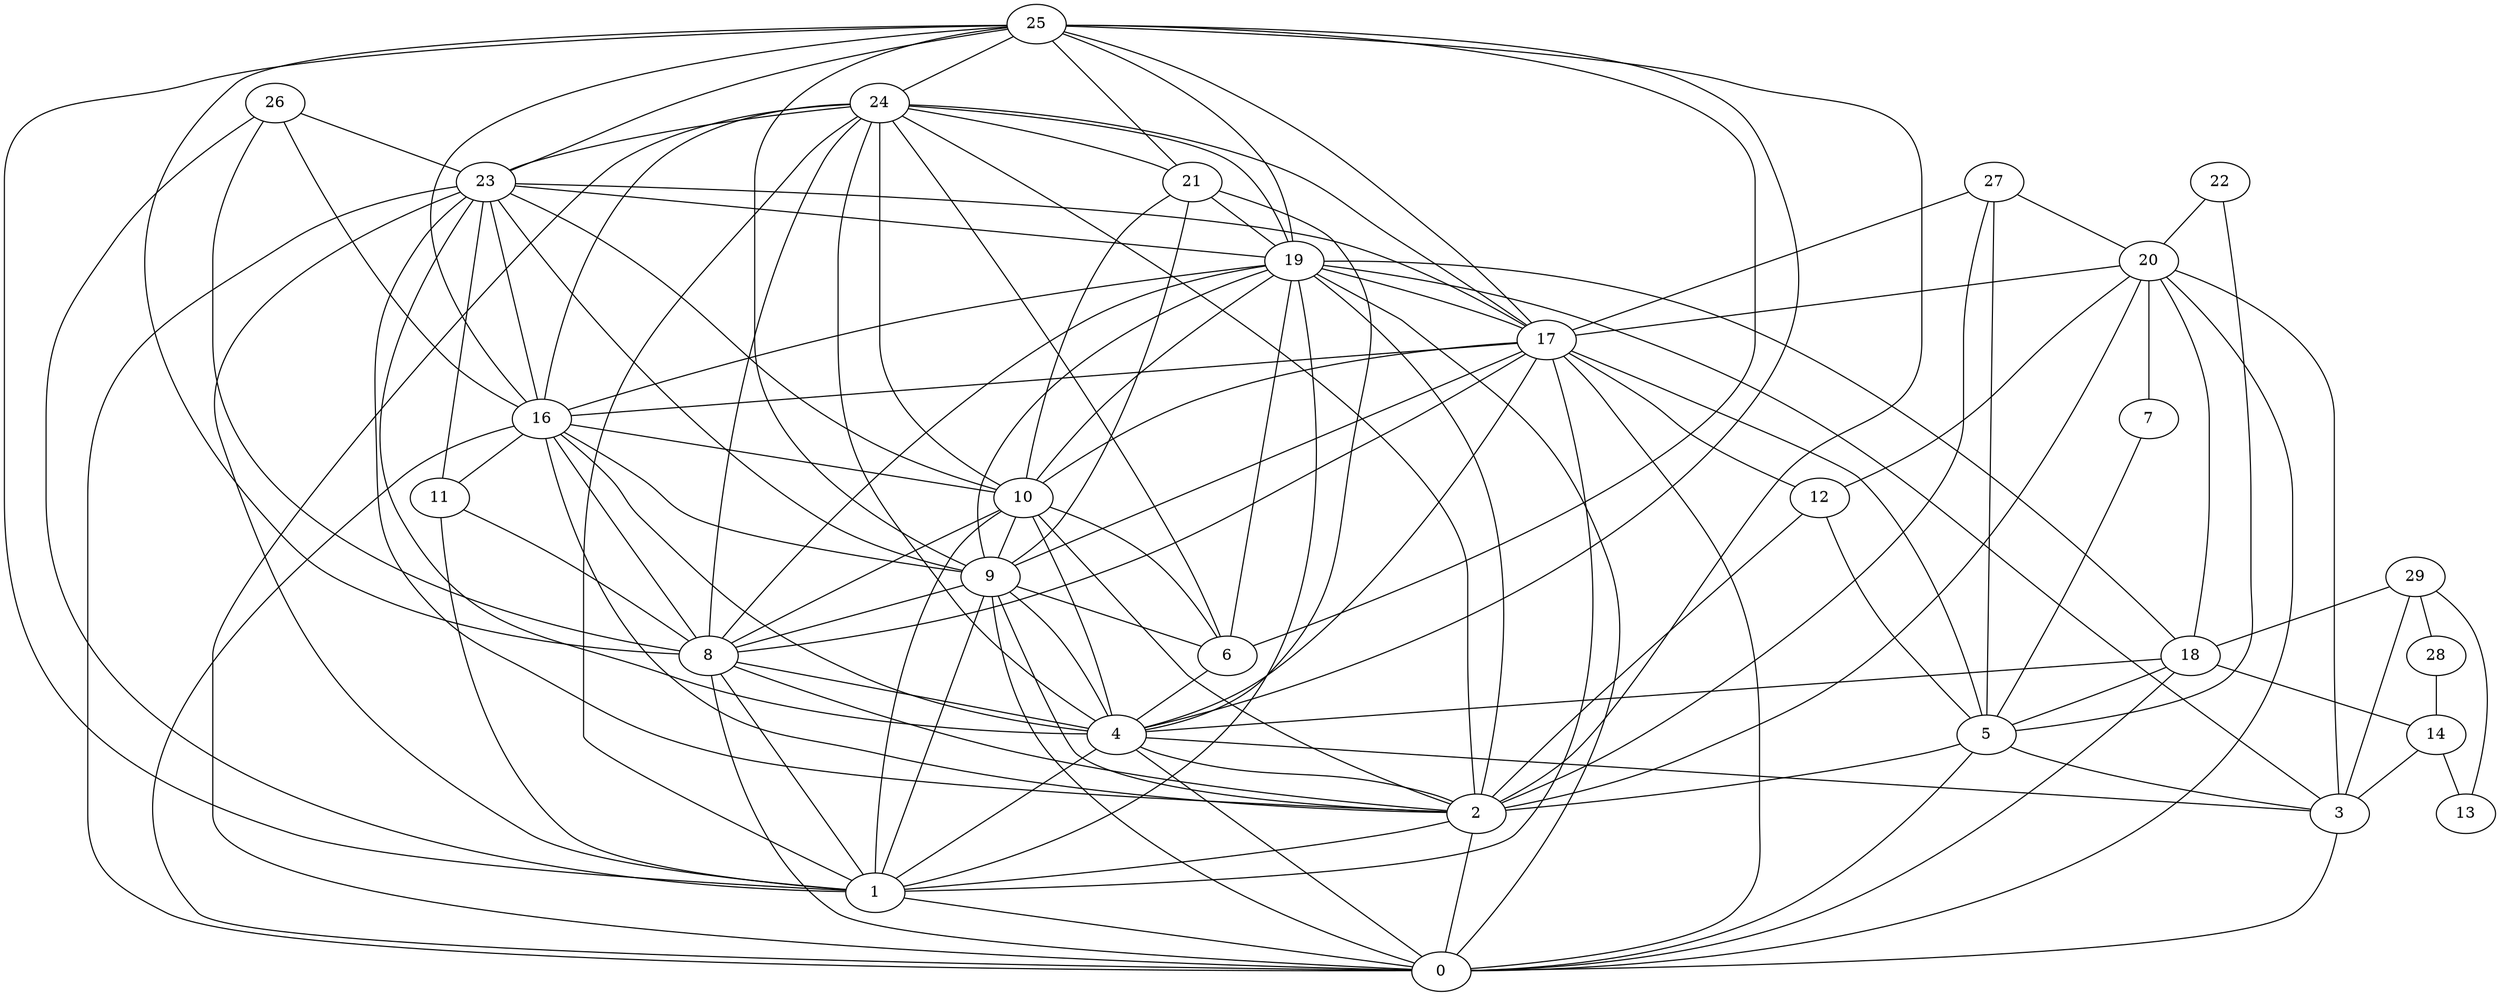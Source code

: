 digraph "sensornet-topology" {
label = "";
rankdir="BT";"0"->"1" [arrowhead = "both"] 
"0"->"2" [arrowhead = "both"] 
"0"->"3" [arrowhead = "both"] 
"0"->"4" [arrowhead = "both"] 
"0"->"5" [arrowhead = "both"] 
"0"->"8" [arrowhead = "both"] 
"0"->"9" [arrowhead = "both"] 
"0"->"16" [arrowhead = "both"] 
"0"->"17" [arrowhead = "both"] 
"0"->"18" [arrowhead = "both"] 
"0"->"19" [arrowhead = "both"] 
"0"->"20" [arrowhead = "both"] 
"0"->"23" [arrowhead = "both"] 
"0"->"24" [arrowhead = "both"] 
"1"->"2" [arrowhead = "both"] 
"1"->"4" [arrowhead = "both"] 
"1"->"8" [arrowhead = "both"] 
"1"->"9" [arrowhead = "both"] 
"1"->"10" [arrowhead = "both"] 
"1"->"11" [arrowhead = "both"] 
"1"->"17" [arrowhead = "both"] 
"1"->"19" [arrowhead = "both"] 
"1"->"23" [arrowhead = "both"] 
"1"->"24" [arrowhead = "both"] 
"1"->"25" [arrowhead = "both"] 
"1"->"26" [arrowhead = "both"] 
"2"->"4" [arrowhead = "both"] 
"2"->"5" [arrowhead = "both"] 
"2"->"8" [arrowhead = "both"] 
"2"->"9" [arrowhead = "both"] 
"2"->"10" [arrowhead = "both"] 
"2"->"12" [arrowhead = "both"] 
"2"->"16" [arrowhead = "both"] 
"2"->"19" [arrowhead = "both"] 
"2"->"20" [arrowhead = "both"] 
"2"->"23" [arrowhead = "both"] 
"2"->"24" [arrowhead = "both"] 
"2"->"25" [arrowhead = "both"] 
"2"->"27" [arrowhead = "both"] 
"3"->"4" [arrowhead = "both"] 
"3"->"5" [arrowhead = "both"] 
"3"->"14" [arrowhead = "both"] 
"3"->"19" [arrowhead = "both"] 
"3"->"20" [arrowhead = "both"] 
"3"->"29" [arrowhead = "both"] 
"4"->"6" [arrowhead = "both"] 
"4"->"8" [arrowhead = "both"] 
"4"->"9" [arrowhead = "both"] 
"4"->"10" [arrowhead = "both"] 
"4"->"16" [arrowhead = "both"] 
"4"->"17" [arrowhead = "both"] 
"4"->"18" [arrowhead = "both"] 
"4"->"21" [arrowhead = "both"] 
"4"->"23" [arrowhead = "both"] 
"4"->"24" [arrowhead = "both"] 
"4"->"25" [arrowhead = "both"] 
"5"->"7" [arrowhead = "both"] 
"5"->"12" [arrowhead = "both"] 
"5"->"17" [arrowhead = "both"] 
"5"->"18" [arrowhead = "both"] 
"5"->"22" [arrowhead = "both"] 
"5"->"27" [arrowhead = "both"] 
"6"->"9" [arrowhead = "both"] 
"6"->"10" [arrowhead = "both"] 
"6"->"19" [arrowhead = "both"] 
"6"->"24" [arrowhead = "both"] 
"6"->"25" [arrowhead = "both"] 
"7"->"20" [arrowhead = "both"] 
"8"->"9" [arrowhead = "both"] 
"8"->"10" [arrowhead = "both"] 
"8"->"11" [arrowhead = "both"] 
"8"->"16" [arrowhead = "both"] 
"8"->"17" [arrowhead = "both"] 
"8"->"19" [arrowhead = "both"] 
"8"->"24" [arrowhead = "both"] 
"8"->"25" [arrowhead = "both"] 
"8"->"26" [arrowhead = "both"] 
"9"->"10" [arrowhead = "both"] 
"9"->"16" [arrowhead = "both"] 
"9"->"17" [arrowhead = "both"] 
"9"->"19" [arrowhead = "both"] 
"9"->"21" [arrowhead = "both"] 
"9"->"23" [arrowhead = "both"] 
"9"->"25" [arrowhead = "both"] 
"10"->"16" [arrowhead = "both"] 
"10"->"17" [arrowhead = "both"] 
"10"->"19" [arrowhead = "both"] 
"10"->"21" [arrowhead = "both"] 
"10"->"23" [arrowhead = "both"] 
"10"->"24" [arrowhead = "both"] 
"11"->"16" [arrowhead = "both"] 
"11"->"23" [arrowhead = "both"] 
"12"->"17" [arrowhead = "both"] 
"12"->"20" [arrowhead = "both"] 
"13"->"14" [arrowhead = "both"] 
"13"->"29" [arrowhead = "both"] 
"14"->"18" [arrowhead = "both"] 
"14"->"28" [arrowhead = "both"] 
"16"->"17" [arrowhead = "both"] 
"16"->"19" [arrowhead = "both"] 
"16"->"23" [arrowhead = "both"] 
"16"->"24" [arrowhead = "both"] 
"16"->"25" [arrowhead = "both"] 
"16"->"26" [arrowhead = "both"] 
"17"->"19" [arrowhead = "both"] 
"17"->"20" [arrowhead = "both"] 
"17"->"23" [arrowhead = "both"] 
"17"->"24" [arrowhead = "both"] 
"17"->"25" [arrowhead = "both"] 
"17"->"27" [arrowhead = "both"] 
"18"->"19" [arrowhead = "both"] 
"18"->"20" [arrowhead = "both"] 
"18"->"29" [arrowhead = "both"] 
"19"->"21" [arrowhead = "both"] 
"19"->"23" [arrowhead = "both"] 
"19"->"24" [arrowhead = "both"] 
"19"->"25" [arrowhead = "both"] 
"20"->"22" [arrowhead = "both"] 
"20"->"27" [arrowhead = "both"] 
"21"->"24" [arrowhead = "both"] 
"21"->"25" [arrowhead = "both"] 
"23"->"24" [arrowhead = "both"] 
"23"->"25" [arrowhead = "both"] 
"23"->"26" [arrowhead = "both"] 
"24"->"25" [arrowhead = "both"] 
"28"->"29" [arrowhead = "both"] 
}